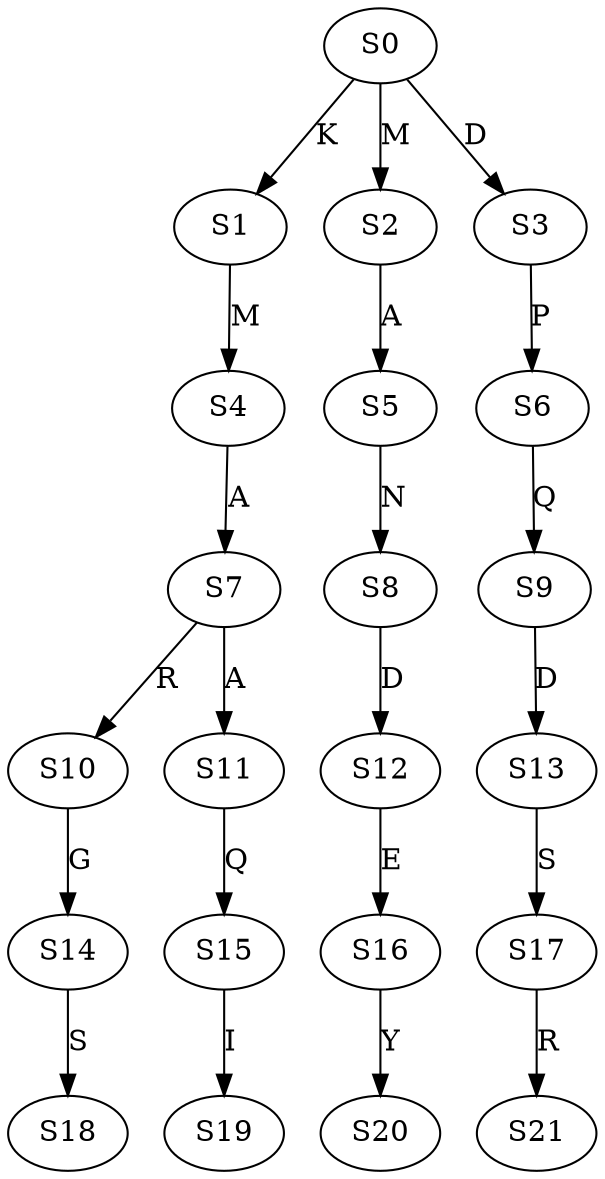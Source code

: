 strict digraph  {
	S0 -> S1 [ label = K ];
	S0 -> S2 [ label = M ];
	S0 -> S3 [ label = D ];
	S1 -> S4 [ label = M ];
	S2 -> S5 [ label = A ];
	S3 -> S6 [ label = P ];
	S4 -> S7 [ label = A ];
	S5 -> S8 [ label = N ];
	S6 -> S9 [ label = Q ];
	S7 -> S10 [ label = R ];
	S7 -> S11 [ label = A ];
	S8 -> S12 [ label = D ];
	S9 -> S13 [ label = D ];
	S10 -> S14 [ label = G ];
	S11 -> S15 [ label = Q ];
	S12 -> S16 [ label = E ];
	S13 -> S17 [ label = S ];
	S14 -> S18 [ label = S ];
	S15 -> S19 [ label = I ];
	S16 -> S20 [ label = Y ];
	S17 -> S21 [ label = R ];
}
